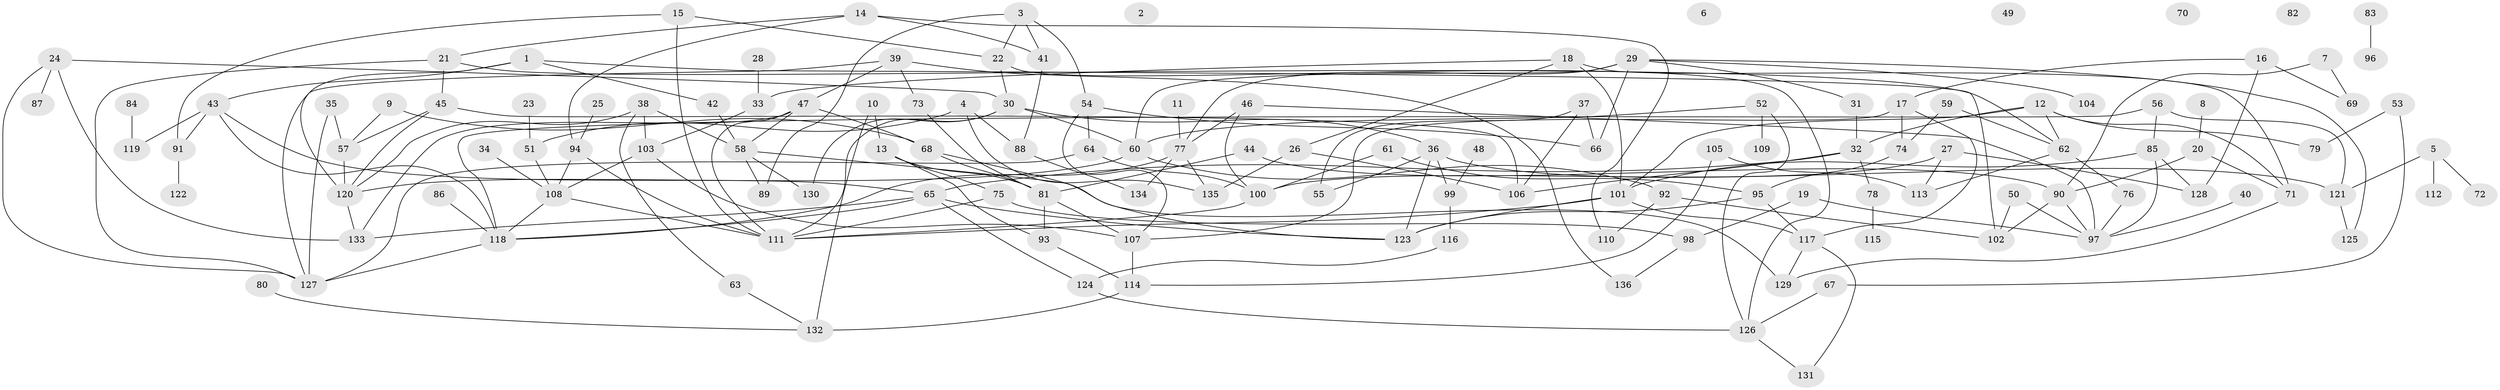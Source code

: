 // Generated by graph-tools (version 1.1) at 2025/49/03/09/25 03:49:04]
// undirected, 136 vertices, 209 edges
graph export_dot {
graph [start="1"]
  node [color=gray90,style=filled];
  1;
  2;
  3;
  4;
  5;
  6;
  7;
  8;
  9;
  10;
  11;
  12;
  13;
  14;
  15;
  16;
  17;
  18;
  19;
  20;
  21;
  22;
  23;
  24;
  25;
  26;
  27;
  28;
  29;
  30;
  31;
  32;
  33;
  34;
  35;
  36;
  37;
  38;
  39;
  40;
  41;
  42;
  43;
  44;
  45;
  46;
  47;
  48;
  49;
  50;
  51;
  52;
  53;
  54;
  55;
  56;
  57;
  58;
  59;
  60;
  61;
  62;
  63;
  64;
  65;
  66;
  67;
  68;
  69;
  70;
  71;
  72;
  73;
  74;
  75;
  76;
  77;
  78;
  79;
  80;
  81;
  82;
  83;
  84;
  85;
  86;
  87;
  88;
  89;
  90;
  91;
  92;
  93;
  94;
  95;
  96;
  97;
  98;
  99;
  100;
  101;
  102;
  103;
  104;
  105;
  106;
  107;
  108;
  109;
  110;
  111;
  112;
  113;
  114;
  115;
  116;
  117;
  118;
  119;
  120;
  121;
  122;
  123;
  124;
  125;
  126;
  127;
  128;
  129;
  130;
  131;
  132;
  133;
  134;
  135;
  136;
  1 -- 42;
  1 -- 43;
  1 -- 102;
  1 -- 120;
  3 -- 22;
  3 -- 41;
  3 -- 54;
  3 -- 89;
  4 -- 51;
  4 -- 88;
  4 -- 135;
  5 -- 72;
  5 -- 112;
  5 -- 121;
  7 -- 69;
  7 -- 90;
  8 -- 20;
  9 -- 57;
  9 -- 68;
  10 -- 13;
  10 -- 132;
  11 -- 77;
  12 -- 32;
  12 -- 62;
  12 -- 71;
  12 -- 79;
  12 -- 101;
  13 -- 75;
  13 -- 81;
  13 -- 93;
  14 -- 21;
  14 -- 41;
  14 -- 94;
  14 -- 110;
  15 -- 22;
  15 -- 91;
  15 -- 111;
  16 -- 17;
  16 -- 69;
  16 -- 128;
  17 -- 74;
  17 -- 107;
  17 -- 117;
  18 -- 26;
  18 -- 33;
  18 -- 71;
  18 -- 101;
  19 -- 97;
  19 -- 98;
  20 -- 71;
  20 -- 90;
  21 -- 45;
  21 -- 62;
  21 -- 127;
  22 -- 30;
  22 -- 126;
  23 -- 51;
  24 -- 30;
  24 -- 87;
  24 -- 127;
  24 -- 133;
  25 -- 94;
  26 -- 106;
  26 -- 135;
  27 -- 100;
  27 -- 113;
  27 -- 128;
  28 -- 33;
  29 -- 31;
  29 -- 60;
  29 -- 66;
  29 -- 77;
  29 -- 104;
  29 -- 125;
  30 -- 36;
  30 -- 60;
  30 -- 111;
  30 -- 130;
  31 -- 32;
  32 -- 65;
  32 -- 78;
  32 -- 106;
  33 -- 103;
  34 -- 108;
  35 -- 57;
  35 -- 127;
  36 -- 55;
  36 -- 99;
  36 -- 121;
  36 -- 123;
  37 -- 55;
  37 -- 66;
  37 -- 106;
  38 -- 58;
  38 -- 63;
  38 -- 103;
  38 -- 120;
  39 -- 47;
  39 -- 73;
  39 -- 127;
  39 -- 136;
  40 -- 97;
  41 -- 88;
  42 -- 58;
  43 -- 65;
  43 -- 91;
  43 -- 118;
  43 -- 119;
  44 -- 81;
  44 -- 90;
  45 -- 57;
  45 -- 106;
  45 -- 120;
  46 -- 77;
  46 -- 97;
  46 -- 100;
  47 -- 58;
  47 -- 68;
  47 -- 111;
  47 -- 133;
  48 -- 99;
  50 -- 97;
  50 -- 102;
  51 -- 108;
  52 -- 60;
  52 -- 109;
  52 -- 126;
  53 -- 67;
  53 -- 79;
  54 -- 64;
  54 -- 66;
  54 -- 107;
  56 -- 85;
  56 -- 118;
  56 -- 121;
  57 -- 120;
  58 -- 89;
  58 -- 129;
  58 -- 130;
  59 -- 62;
  59 -- 74;
  60 -- 92;
  60 -- 120;
  61 -- 95;
  61 -- 100;
  62 -- 76;
  62 -- 113;
  63 -- 132;
  64 -- 100;
  64 -- 127;
  65 -- 118;
  65 -- 123;
  65 -- 124;
  65 -- 133;
  67 -- 126;
  68 -- 81;
  68 -- 123;
  71 -- 129;
  73 -- 81;
  74 -- 95;
  75 -- 98;
  75 -- 111;
  76 -- 97;
  77 -- 118;
  77 -- 134;
  77 -- 135;
  78 -- 115;
  80 -- 132;
  81 -- 93;
  81 -- 107;
  83 -- 96;
  84 -- 119;
  85 -- 97;
  85 -- 101;
  85 -- 128;
  86 -- 118;
  88 -- 134;
  90 -- 97;
  90 -- 102;
  91 -- 122;
  92 -- 102;
  92 -- 110;
  93 -- 114;
  94 -- 108;
  94 -- 111;
  95 -- 117;
  95 -- 123;
  98 -- 136;
  99 -- 116;
  100 -- 111;
  101 -- 111;
  101 -- 117;
  101 -- 123;
  103 -- 107;
  103 -- 108;
  105 -- 113;
  105 -- 114;
  107 -- 114;
  108 -- 111;
  108 -- 118;
  114 -- 132;
  116 -- 124;
  117 -- 129;
  117 -- 131;
  118 -- 127;
  120 -- 133;
  121 -- 125;
  124 -- 126;
  126 -- 131;
}
